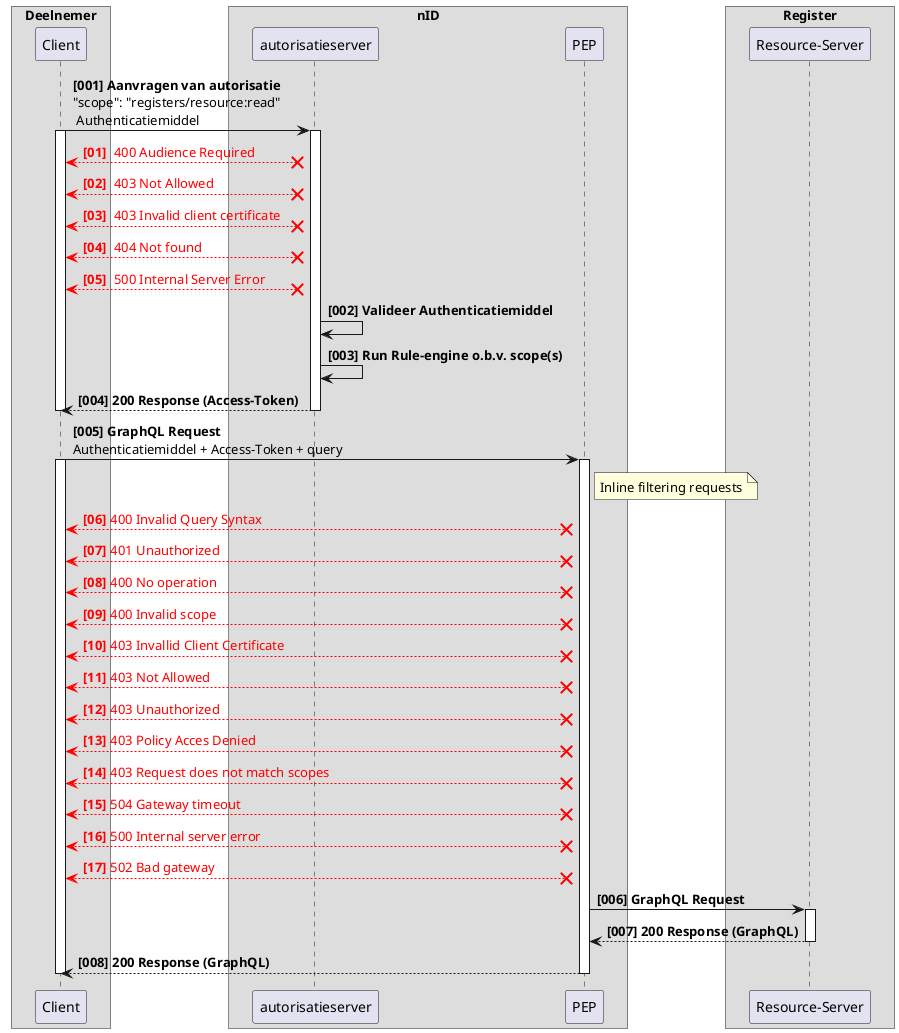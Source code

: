 @startuml rfc0014-2-foutmeldingen_overzicht
' !pragma teoz true

skinparam ParticipantPadding 20
skinparam BoxPadding 10

box "Deelnemer"
    participant "Client" as Client
end box

box "nID"
    participant "autorisatieserver" as AuthzServer
    participant "PEP" as Filter
end box

box "Register"
    participant "Resource-Server" as resourceserver
end box



Client -> AuthzServer: <b>[001] **Aanvragen van autorisatie**\n"scope": "registers/resource:read"\n Authenticatiemiddel
activate Client
activate AuthzServer


autonumber "<color:red><b>[00]"
Client <-[#red]-X AuthzServer:<color:red> 400 Audience Required
Client <-[#red]-X AuthzServer:<color:red> 403 Not Allowed
Client <-[#red]-X AuthzServer:<color:red> 403 Invalid client certificate
Client <-[#red]-X AuthzServer:<color:red> 404 Not found
Client <-[#red]-X AuthzServer:<color:red> 500 Internal Server Error
autonumber stop



AuthzServer -> AuthzServer: <b>[002] Valideer Authenticatiemiddel
AuthzServer -> AuthzServer: <b>[003] Run Rule-engine o.b.v. scope(s)
AuthzServer --> Client --: <b>[004] 200 Response (Access-Token)
deactivate AuthzServer
deactivate Client

Client -> Filter: <b>[005] **GraphQL Request**\nAuthenticatiemiddel + Access-Token + query
activate Client
activate Filter
note right of Filter: Inline filtering requests

autonumber resume

    Client <-[#red]-X Filter: <color:red>400 Invalid Query Syntax
    Client <-[#red]-X Filter: <color:red>401 Unauthorized
    Client <-[#red]-X Filter: <color:red>400 No operation
    Client <-[#red]-X Filter: <color:red>400 Invalid scope
    Client <-[#red]-X Filter: <color:red>403 Invallid Client Certificate
    Client <-[#red]-X Filter: <color:red>403 Not Allowed
    Client <-[#red]-X Filter: <color:red>403 Unauthorized
    Client <-[#red]-X Filter: <color:red>403 Policy Acces Denied
    Client <-[#red]-X Filter: <color:red>403 Request does not match scopes
    Client <-[#red]-X Filter: <color:red>504 Gateway timeout
    Client <-[#red]-X Filter: <color:red>500 Internal server error
    Client <-[#red]-X Filter: <color:red>502 Bad gateway
autonumber stop


Filter -> resourceserver: <b>[006] GraphQL Request
activate resourceserver
resourceserver --> Filter: <b>[007] 200 Response (GraphQL)
deactivate resourceserver

Filter --> Client: <b>[008] 200 Response (GraphQL)
deactivate Filter
deactivate Client

@enduml